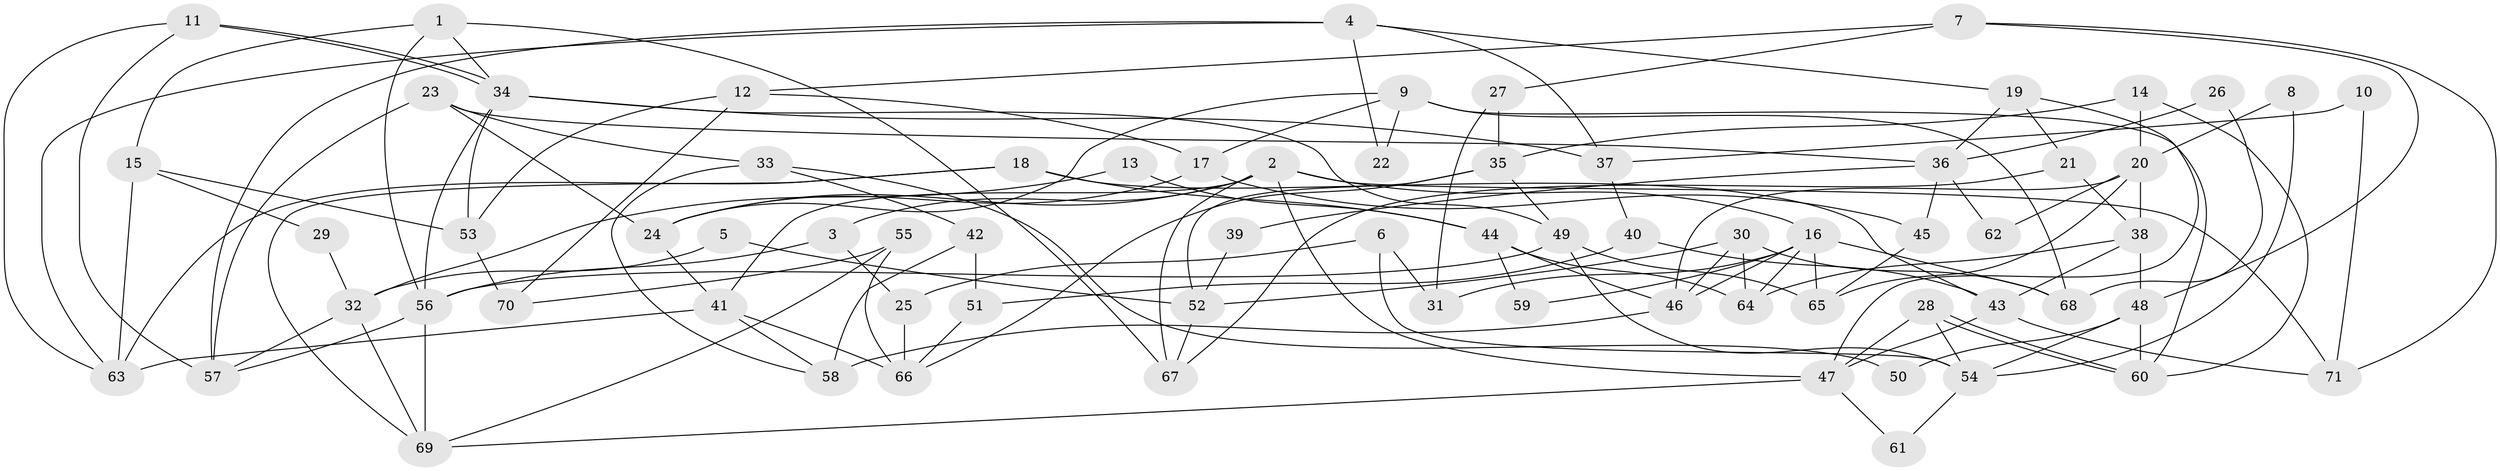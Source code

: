 // Generated by graph-tools (version 1.1) at 2025/11/02/27/25 16:11:22]
// undirected, 71 vertices, 142 edges
graph export_dot {
graph [start="1"]
  node [color=gray90,style=filled];
  1;
  2;
  3;
  4;
  5;
  6;
  7;
  8;
  9;
  10;
  11;
  12;
  13;
  14;
  15;
  16;
  17;
  18;
  19;
  20;
  21;
  22;
  23;
  24;
  25;
  26;
  27;
  28;
  29;
  30;
  31;
  32;
  33;
  34;
  35;
  36;
  37;
  38;
  39;
  40;
  41;
  42;
  43;
  44;
  45;
  46;
  47;
  48;
  49;
  50;
  51;
  52;
  53;
  54;
  55;
  56;
  57;
  58;
  59;
  60;
  61;
  62;
  63;
  64;
  65;
  66;
  67;
  68;
  69;
  70;
  71;
  1 -- 15;
  1 -- 56;
  1 -- 34;
  1 -- 67;
  2 -- 16;
  2 -- 41;
  2 -- 3;
  2 -- 24;
  2 -- 47;
  2 -- 67;
  2 -- 71;
  3 -- 56;
  3 -- 25;
  4 -- 19;
  4 -- 63;
  4 -- 22;
  4 -- 37;
  4 -- 57;
  5 -- 52;
  5 -- 32;
  6 -- 25;
  6 -- 54;
  6 -- 31;
  7 -- 12;
  7 -- 71;
  7 -- 27;
  7 -- 48;
  8 -- 20;
  8 -- 54;
  9 -- 60;
  9 -- 24;
  9 -- 17;
  9 -- 22;
  9 -- 68;
  10 -- 37;
  10 -- 71;
  11 -- 34;
  11 -- 34;
  11 -- 57;
  11 -- 63;
  12 -- 70;
  12 -- 17;
  12 -- 53;
  13 -- 32;
  13 -- 44;
  14 -- 35;
  14 -- 60;
  14 -- 20;
  15 -- 63;
  15 -- 53;
  15 -- 29;
  16 -- 68;
  16 -- 65;
  16 -- 31;
  16 -- 46;
  16 -- 59;
  16 -- 64;
  17 -- 24;
  17 -- 45;
  18 -- 69;
  18 -- 63;
  18 -- 43;
  18 -- 44;
  19 -- 21;
  19 -- 47;
  19 -- 36;
  20 -- 38;
  20 -- 46;
  20 -- 62;
  20 -- 65;
  21 -- 67;
  21 -- 38;
  23 -- 36;
  23 -- 57;
  23 -- 24;
  23 -- 33;
  24 -- 41;
  25 -- 66;
  26 -- 68;
  26 -- 36;
  27 -- 31;
  27 -- 35;
  28 -- 60;
  28 -- 60;
  28 -- 54;
  28 -- 47;
  29 -- 32;
  30 -- 64;
  30 -- 46;
  30 -- 52;
  30 -- 68;
  32 -- 57;
  32 -- 69;
  33 -- 58;
  33 -- 42;
  33 -- 50;
  34 -- 37;
  34 -- 49;
  34 -- 53;
  34 -- 56;
  35 -- 52;
  35 -- 49;
  35 -- 66;
  36 -- 45;
  36 -- 39;
  36 -- 62;
  37 -- 40;
  38 -- 64;
  38 -- 43;
  38 -- 48;
  39 -- 52;
  40 -- 43;
  40 -- 51;
  41 -- 58;
  41 -- 63;
  41 -- 66;
  42 -- 51;
  42 -- 58;
  43 -- 47;
  43 -- 71;
  44 -- 46;
  44 -- 59;
  44 -- 64;
  45 -- 65;
  46 -- 58;
  47 -- 61;
  47 -- 69;
  48 -- 50;
  48 -- 54;
  48 -- 60;
  49 -- 54;
  49 -- 56;
  49 -- 65;
  51 -- 66;
  52 -- 67;
  53 -- 70;
  54 -- 61;
  55 -- 66;
  55 -- 69;
  55 -- 70;
  56 -- 57;
  56 -- 69;
}
